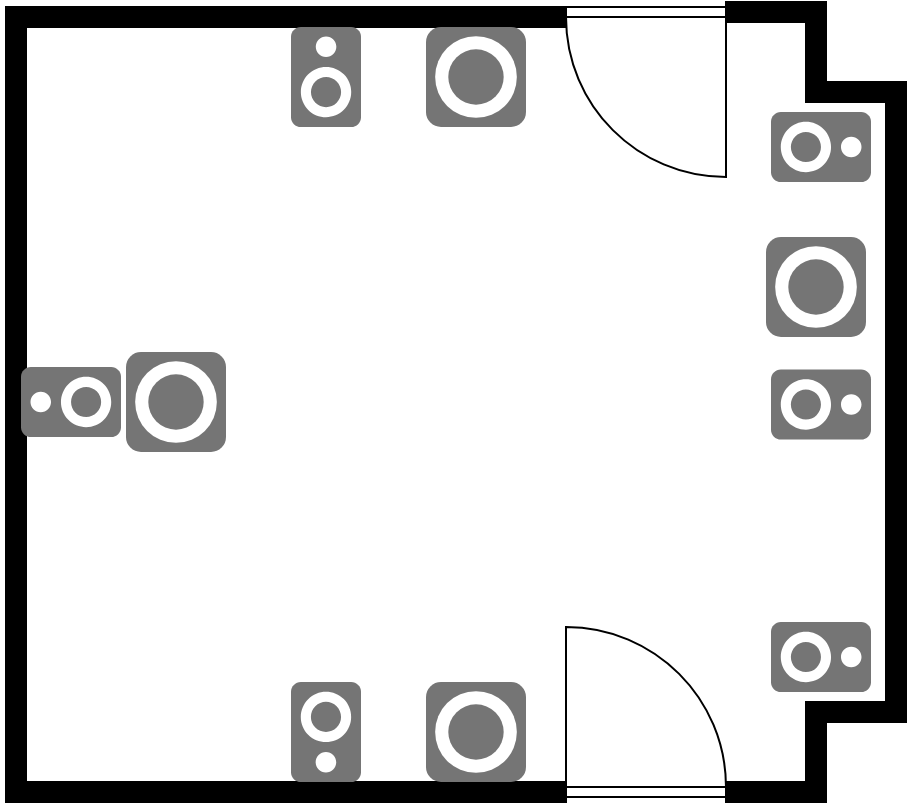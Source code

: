 <mxfile version="20.6.2" type="github">
  <diagram name="Page-1" id="38b20595-45e3-9b7f-d5ca-b57f44c5b66d">
    <mxGraphModel dx="15" dy="732" grid="1" gridSize="10" guides="1" tooltips="1" connect="1" arrows="1" fold="1" page="1" pageScale="1" pageWidth="1100" pageHeight="850" background="none" math="0" shadow="0">
      <root>
        <mxCell id="0" />
        <mxCell id="1" parent="0" />
        <mxCell id="48ef80bc37b76060-133" value="" style="verticalLabelPosition=bottom;html=1;verticalAlign=top;align=center;strokeWidth=1;shape=mxgraph.floorplan.wallCorner;fillColor=#000000;direction=south;rounded=0;shadow=0;comic=0;fontFamily=Verdana;fontSize=12;" parent="1" vertex="1">
          <mxGeometry x="1920" y="160" width="41" height="10" as="geometry" />
        </mxCell>
        <mxCell id="48ef80bc37b76060-134" value="" style="verticalLabelPosition=bottom;html=1;verticalAlign=top;align=center;strokeWidth=1;shape=mxgraph.floorplan.wallCorner;fillColor=#000000;direction=west;rounded=0;shadow=0;comic=0;fontFamily=Verdana;fontSize=12;" parent="1" vertex="1">
          <mxGeometry x="1920" y="550" width="41" height="10" as="geometry" />
        </mxCell>
        <mxCell id="48ef80bc37b76060-135" value="" style="verticalLabelPosition=bottom;html=1;verticalAlign=top;align=center;strokeWidth=1;shape=mxgraph.floorplan.wallCorner;fillColor=#000000;direction=north;rounded=0;shadow=0;comic=0;fontFamily=Verdana;fontSize=12;" parent="1" vertex="1">
          <mxGeometry x="1560" y="162.5" width="10" height="397.5" as="geometry" />
        </mxCell>
        <mxCell id="48ef80bc37b76060-373" value="" style="verticalLabelPosition=bottom;html=1;verticalAlign=top;align=center;strokeWidth=1;shape=mxgraph.floorplan.wall;fillColor=#000000;rounded=0;shadow=0;comic=0;fontFamily=Verdana;fontSize=12;" parent="1" vertex="1">
          <mxGeometry x="1560" y="162.5" width="280" height="10" as="geometry" />
        </mxCell>
        <mxCell id="48ef80bc37b76060-397" value="" style="verticalLabelPosition=bottom;html=1;verticalAlign=top;align=center;strokeWidth=1;shape=mxgraph.floorplan.doorRight;rounded=0;shadow=0;comic=0;fontFamily=Verdana;fontSize=12;" parent="1" vertex="1">
          <mxGeometry x="1840" y="162.5" width="80" height="85" as="geometry" />
        </mxCell>
        <mxCell id="EPCD5kT5webkioDT2sl7-1" value="" style="verticalLabelPosition=bottom;html=1;verticalAlign=top;align=center;strokeWidth=1;shape=mxgraph.floorplan.wallCorner;fillColor=#000000;direction=north;rounded=0;shadow=0;comic=0;fontFamily=Verdana;fontSize=12;" vertex="1" parent="1">
          <mxGeometry x="2000" y="210" width="10" height="300" as="geometry" />
        </mxCell>
        <mxCell id="EPCD5kT5webkioDT2sl7-2" value="" style="verticalLabelPosition=bottom;html=1;verticalAlign=top;align=center;shape=mxgraph.floorplan.wall;fillColor=strokeColor;" vertex="1" parent="1">
          <mxGeometry x="1960" y="510" width="50" height="10" as="geometry" />
        </mxCell>
        <mxCell id="EPCD5kT5webkioDT2sl7-3" value="" style="verticalLabelPosition=bottom;html=1;verticalAlign=top;align=center;shape=mxgraph.floorplan.wall;fillColor=strokeColor;" vertex="1" parent="1">
          <mxGeometry x="1960" y="200" width="50" height="10" as="geometry" />
        </mxCell>
        <mxCell id="EPCD5kT5webkioDT2sl7-5" value="" style="verticalLabelPosition=bottom;html=1;verticalAlign=top;align=center;shape=mxgraph.floorplan.wall;fillColor=strokeColor;direction=south;" vertex="1" parent="1">
          <mxGeometry x="1960" y="510" width="10" height="50" as="geometry" />
        </mxCell>
        <mxCell id="EPCD5kT5webkioDT2sl7-6" value="" style="verticalLabelPosition=bottom;html=1;verticalAlign=top;align=center;shape=mxgraph.floorplan.wall;fillColor=strokeColor;direction=south;" vertex="1" parent="1">
          <mxGeometry x="1960" y="160" width="10" height="40" as="geometry" />
        </mxCell>
        <mxCell id="EPCD5kT5webkioDT2sl7-7" value="" style="verticalLabelPosition=bottom;html=1;verticalAlign=top;align=center;strokeWidth=1;shape=mxgraph.floorplan.doorRight;rounded=0;shadow=0;comic=0;fontFamily=Verdana;fontSize=12;rotation=-180;" vertex="1" parent="1">
          <mxGeometry x="1840" y="472.5" width="80" height="85" as="geometry" />
        </mxCell>
        <mxCell id="EPCD5kT5webkioDT2sl7-8" value="" style="verticalLabelPosition=bottom;html=1;verticalAlign=top;align=center;shape=mxgraph.floorplan.wall;fillColor=strokeColor;" vertex="1" parent="1">
          <mxGeometry x="1560" y="550" width="280" height="10" as="geometry" />
        </mxCell>
        <mxCell id="EPCD5kT5webkioDT2sl7-9" value="" style="strokeColor=none;shadow=0;strokeWidth=1;rounded=0;absoluteArcSize=1;arcSize=2;labelPosition=center;verticalLabelPosition=middle;align=center;verticalAlign=bottom;spacingLeft=0;fontColor=#999999;fontSize=12;whiteSpace=wrap;spacingBottom=2;fillColor=none;" vertex="1" parent="1">
          <mxGeometry x="1690" y="162.5" width="60" height="65" as="geometry" />
        </mxCell>
        <mxCell id="EPCD5kT5webkioDT2sl7-10" value="" style="sketch=0;dashed=0;connectable=0;html=1;fillColor=#757575;strokeColor=none;shape=mxgraph.gcp2.speaker;part=1;" vertex="1" parent="EPCD5kT5webkioDT2sl7-9">
          <mxGeometry x="0.5" width="35" height="50" relative="1" as="geometry">
            <mxPoint x="-17.5" y="10" as="offset" />
          </mxGeometry>
        </mxCell>
        <mxCell id="EPCD5kT5webkioDT2sl7-11" value="" style="strokeColor=none;shadow=0;strokeWidth=1;rounded=0;absoluteArcSize=1;arcSize=2;labelPosition=center;verticalLabelPosition=middle;align=center;verticalAlign=bottom;spacingLeft=0;fontColor=#999999;fontSize=12;whiteSpace=wrap;spacingBottom=2;fillColor=none;rotation=-90;" vertex="1" parent="1">
          <mxGeometry x="1560" y="327.5" width="60" height="65" as="geometry" />
        </mxCell>
        <mxCell id="EPCD5kT5webkioDT2sl7-12" value="" style="sketch=0;dashed=0;connectable=0;html=1;fillColor=#757575;strokeColor=none;shape=mxgraph.gcp2.speaker;part=1;rotation=-90;" vertex="1" parent="EPCD5kT5webkioDT2sl7-11">
          <mxGeometry x="0.5" width="35" height="50" relative="1" as="geometry">
            <mxPoint x="-17.5" y="10" as="offset" />
          </mxGeometry>
        </mxCell>
        <mxCell id="EPCD5kT5webkioDT2sl7-13" value="" style="strokeColor=none;shadow=0;strokeWidth=1;rounded=0;absoluteArcSize=1;arcSize=2;labelPosition=center;verticalLabelPosition=middle;align=center;verticalAlign=bottom;spacingLeft=0;fontColor=#999999;fontSize=12;whiteSpace=wrap;spacingBottom=2;fillColor=none;rotation=-180;" vertex="1" parent="1">
          <mxGeometry x="1690" y="495" width="60" height="65" as="geometry" />
        </mxCell>
        <mxCell id="EPCD5kT5webkioDT2sl7-14" value="" style="sketch=0;dashed=0;connectable=0;html=1;fillColor=#757575;strokeColor=none;shape=mxgraph.gcp2.speaker;part=1;rotation=-180;" vertex="1" parent="EPCD5kT5webkioDT2sl7-13">
          <mxGeometry x="0.5" width="35" height="50" relative="1" as="geometry">
            <mxPoint x="-17.5" y="10" as="offset" />
          </mxGeometry>
        </mxCell>
        <mxCell id="EPCD5kT5webkioDT2sl7-15" value="" style="strokeColor=none;shadow=0;strokeWidth=1;rounded=0;absoluteArcSize=1;arcSize=2;labelPosition=center;verticalLabelPosition=middle;align=center;verticalAlign=bottom;spacingLeft=0;fontColor=#999999;fontSize=12;whiteSpace=wrap;spacingBottom=2;fillColor=none;rotation=90;" vertex="1" parent="1">
          <mxGeometry x="1940" y="455" width="60" height="65" as="geometry" />
        </mxCell>
        <mxCell id="EPCD5kT5webkioDT2sl7-16" value="" style="sketch=0;dashed=0;connectable=0;html=1;fillColor=#757575;strokeColor=none;shape=mxgraph.gcp2.speaker;part=1;rotation=90;" vertex="1" parent="EPCD5kT5webkioDT2sl7-15">
          <mxGeometry x="0.5" width="35" height="50" relative="1" as="geometry">
            <mxPoint x="-17.5" y="10" as="offset" />
          </mxGeometry>
        </mxCell>
        <mxCell id="EPCD5kT5webkioDT2sl7-17" value="" style="strokeColor=none;shadow=0;strokeWidth=1;rounded=0;absoluteArcSize=1;arcSize=2;labelPosition=center;verticalLabelPosition=middle;align=center;verticalAlign=bottom;spacingLeft=0;fontColor=#999999;fontSize=12;whiteSpace=wrap;spacingBottom=2;fillColor=none;rotation=90;" vertex="1" parent="1">
          <mxGeometry x="1940" y="200" width="60" height="65" as="geometry" />
        </mxCell>
        <mxCell id="EPCD5kT5webkioDT2sl7-18" value="" style="sketch=0;dashed=0;connectable=0;html=1;fillColor=#757575;strokeColor=none;shape=mxgraph.gcp2.speaker;part=1;rotation=90;" vertex="1" parent="EPCD5kT5webkioDT2sl7-17">
          <mxGeometry x="0.5" width="35" height="50" relative="1" as="geometry">
            <mxPoint x="-17.5" y="10" as="offset" />
          </mxGeometry>
        </mxCell>
        <mxCell id="EPCD5kT5webkioDT2sl7-19" value="" style="strokeColor=none;shadow=0;strokeWidth=1;rounded=0;absoluteArcSize=1;arcSize=2;labelPosition=center;verticalLabelPosition=middle;align=center;verticalAlign=bottom;spacingLeft=0;fontColor=#999999;fontSize=12;whiteSpace=wrap;spacingBottom=2;fillColor=none;rotation=90;" vertex="1" parent="1">
          <mxGeometry x="1940" y="328.75" width="60" height="65" as="geometry" />
        </mxCell>
        <mxCell id="EPCD5kT5webkioDT2sl7-20" value="" style="sketch=0;dashed=0;connectable=0;html=1;fillColor=#757575;strokeColor=none;shape=mxgraph.gcp2.speaker;part=1;rotation=90;" vertex="1" parent="EPCD5kT5webkioDT2sl7-19">
          <mxGeometry x="0.5" width="35" height="50" relative="1" as="geometry">
            <mxPoint x="-17.5" y="10" as="offset" />
          </mxGeometry>
        </mxCell>
        <mxCell id="EPCD5kT5webkioDT2sl7-26" value="" style="group;movable=1;resizable=1;rotatable=1;deletable=1;editable=1;connectable=1;" vertex="1" connectable="0" parent="1">
          <mxGeometry x="1940" y="277.5" width="50" height="50" as="geometry" />
        </mxCell>
        <mxCell id="EPCD5kT5webkioDT2sl7-23" value="" style="rounded=1;whiteSpace=wrap;html=1;shadow=0;fillColor=#757575;strokeColor=none;movable=0;resizable=0;rotatable=0;deletable=0;editable=0;connectable=0;" vertex="1" parent="EPCD5kT5webkioDT2sl7-26">
          <mxGeometry width="50" height="50" as="geometry" />
        </mxCell>
        <mxCell id="EPCD5kT5webkioDT2sl7-24" value="" style="ellipse;whiteSpace=wrap;html=1;aspect=fixed;rounded=0;shadow=0;strokeColor=none;movable=1;resizable=1;rotatable=1;deletable=1;editable=1;connectable=1;" vertex="1" parent="EPCD5kT5webkioDT2sl7-26">
          <mxGeometry x="4.58" y="4.58" width="40.84" height="40.84" as="geometry" />
        </mxCell>
        <mxCell id="EPCD5kT5webkioDT2sl7-25" value="" style="ellipse;whiteSpace=wrap;html=1;aspect=fixed;rounded=0;shadow=0;fillColor=#757575;strokeColor=none;movable=1;resizable=1;rotatable=1;deletable=1;editable=1;connectable=1;" vertex="1" parent="EPCD5kT5webkioDT2sl7-26">
          <mxGeometry x="11.15" y="11.15" width="27.69" height="27.69" as="geometry" />
        </mxCell>
        <mxCell id="EPCD5kT5webkioDT2sl7-29" value="" style="group;movable=1;resizable=1;rotatable=1;deletable=1;editable=1;connectable=1;" vertex="1" connectable="0" parent="1">
          <mxGeometry x="1770" y="172.5" width="50" height="50" as="geometry" />
        </mxCell>
        <mxCell id="EPCD5kT5webkioDT2sl7-30" value="" style="rounded=1;whiteSpace=wrap;html=1;shadow=0;fillColor=#757575;strokeColor=none;movable=0;resizable=0;rotatable=0;deletable=0;editable=0;connectable=0;" vertex="1" parent="EPCD5kT5webkioDT2sl7-29">
          <mxGeometry width="50" height="50" as="geometry" />
        </mxCell>
        <mxCell id="EPCD5kT5webkioDT2sl7-31" value="" style="ellipse;whiteSpace=wrap;html=1;aspect=fixed;rounded=0;shadow=0;strokeColor=none;movable=1;resizable=1;rotatable=1;deletable=1;editable=1;connectable=1;" vertex="1" parent="EPCD5kT5webkioDT2sl7-29">
          <mxGeometry x="4.58" y="4.58" width="40.84" height="40.84" as="geometry" />
        </mxCell>
        <mxCell id="EPCD5kT5webkioDT2sl7-32" value="" style="ellipse;whiteSpace=wrap;html=1;aspect=fixed;rounded=0;shadow=0;fillColor=#757575;strokeColor=none;movable=1;resizable=1;rotatable=1;deletable=1;editable=1;connectable=1;" vertex="1" parent="EPCD5kT5webkioDT2sl7-29">
          <mxGeometry x="11.15" y="11.15" width="27.69" height="27.69" as="geometry" />
        </mxCell>
        <mxCell id="EPCD5kT5webkioDT2sl7-37" value="" style="group;movable=1;resizable=1;rotatable=1;deletable=1;editable=1;connectable=1;" vertex="1" connectable="0" parent="1">
          <mxGeometry x="1620" y="335" width="50" height="50" as="geometry" />
        </mxCell>
        <mxCell id="EPCD5kT5webkioDT2sl7-38" value="" style="rounded=1;whiteSpace=wrap;html=1;shadow=0;fillColor=#757575;strokeColor=none;movable=0;resizable=0;rotatable=0;deletable=0;editable=0;connectable=0;" vertex="1" parent="EPCD5kT5webkioDT2sl7-37">
          <mxGeometry width="50" height="50" as="geometry" />
        </mxCell>
        <mxCell id="EPCD5kT5webkioDT2sl7-39" value="" style="ellipse;whiteSpace=wrap;html=1;aspect=fixed;rounded=0;shadow=0;strokeColor=none;movable=1;resizable=1;rotatable=1;deletable=1;editable=1;connectable=1;" vertex="1" parent="EPCD5kT5webkioDT2sl7-37">
          <mxGeometry x="4.58" y="4.58" width="40.84" height="40.84" as="geometry" />
        </mxCell>
        <mxCell id="EPCD5kT5webkioDT2sl7-40" value="" style="ellipse;whiteSpace=wrap;html=1;aspect=fixed;rounded=0;shadow=0;fillColor=#757575;strokeColor=none;movable=1;resizable=1;rotatable=1;deletable=1;editable=1;connectable=1;" vertex="1" parent="EPCD5kT5webkioDT2sl7-37">
          <mxGeometry x="11.15" y="11.15" width="27.69" height="27.69" as="geometry" />
        </mxCell>
        <mxCell id="EPCD5kT5webkioDT2sl7-41" value="" style="group;movable=1;resizable=1;rotatable=1;deletable=1;editable=1;connectable=1;" vertex="1" connectable="0" parent="1">
          <mxGeometry x="1770" y="500" width="50" height="50" as="geometry" />
        </mxCell>
        <mxCell id="EPCD5kT5webkioDT2sl7-42" value="" style="rounded=1;whiteSpace=wrap;html=1;shadow=0;fillColor=#757575;strokeColor=none;movable=0;resizable=0;rotatable=0;deletable=0;editable=0;connectable=0;" vertex="1" parent="EPCD5kT5webkioDT2sl7-41">
          <mxGeometry width="50" height="50" as="geometry" />
        </mxCell>
        <mxCell id="EPCD5kT5webkioDT2sl7-43" value="" style="ellipse;whiteSpace=wrap;html=1;aspect=fixed;rounded=0;shadow=0;strokeColor=none;movable=1;resizable=1;rotatable=1;deletable=1;editable=1;connectable=1;" vertex="1" parent="EPCD5kT5webkioDT2sl7-41">
          <mxGeometry x="4.58" y="4.58" width="40.84" height="40.84" as="geometry" />
        </mxCell>
        <mxCell id="EPCD5kT5webkioDT2sl7-44" value="" style="ellipse;whiteSpace=wrap;html=1;aspect=fixed;rounded=0;shadow=0;fillColor=#757575;strokeColor=none;movable=1;resizable=1;rotatable=1;deletable=1;editable=1;connectable=1;direction=south;" vertex="1" parent="EPCD5kT5webkioDT2sl7-41">
          <mxGeometry x="11.15" y="11.15" width="27.69" height="27.69" as="geometry" />
        </mxCell>
      </root>
    </mxGraphModel>
  </diagram>
</mxfile>

